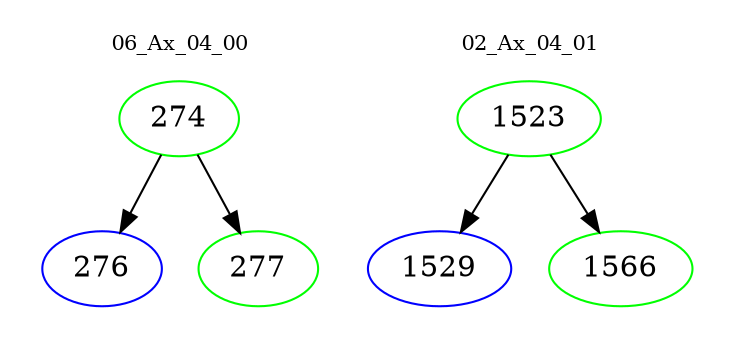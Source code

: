 digraph{
subgraph cluster_0 {
color = white
label = "06_Ax_04_00";
fontsize=10;
T0_274 [label="274", color="green"]
T0_274 -> T0_276 [color="black"]
T0_276 [label="276", color="blue"]
T0_274 -> T0_277 [color="black"]
T0_277 [label="277", color="green"]
}
subgraph cluster_1 {
color = white
label = "02_Ax_04_01";
fontsize=10;
T1_1523 [label="1523", color="green"]
T1_1523 -> T1_1529 [color="black"]
T1_1529 [label="1529", color="blue"]
T1_1523 -> T1_1566 [color="black"]
T1_1566 [label="1566", color="green"]
}
}
